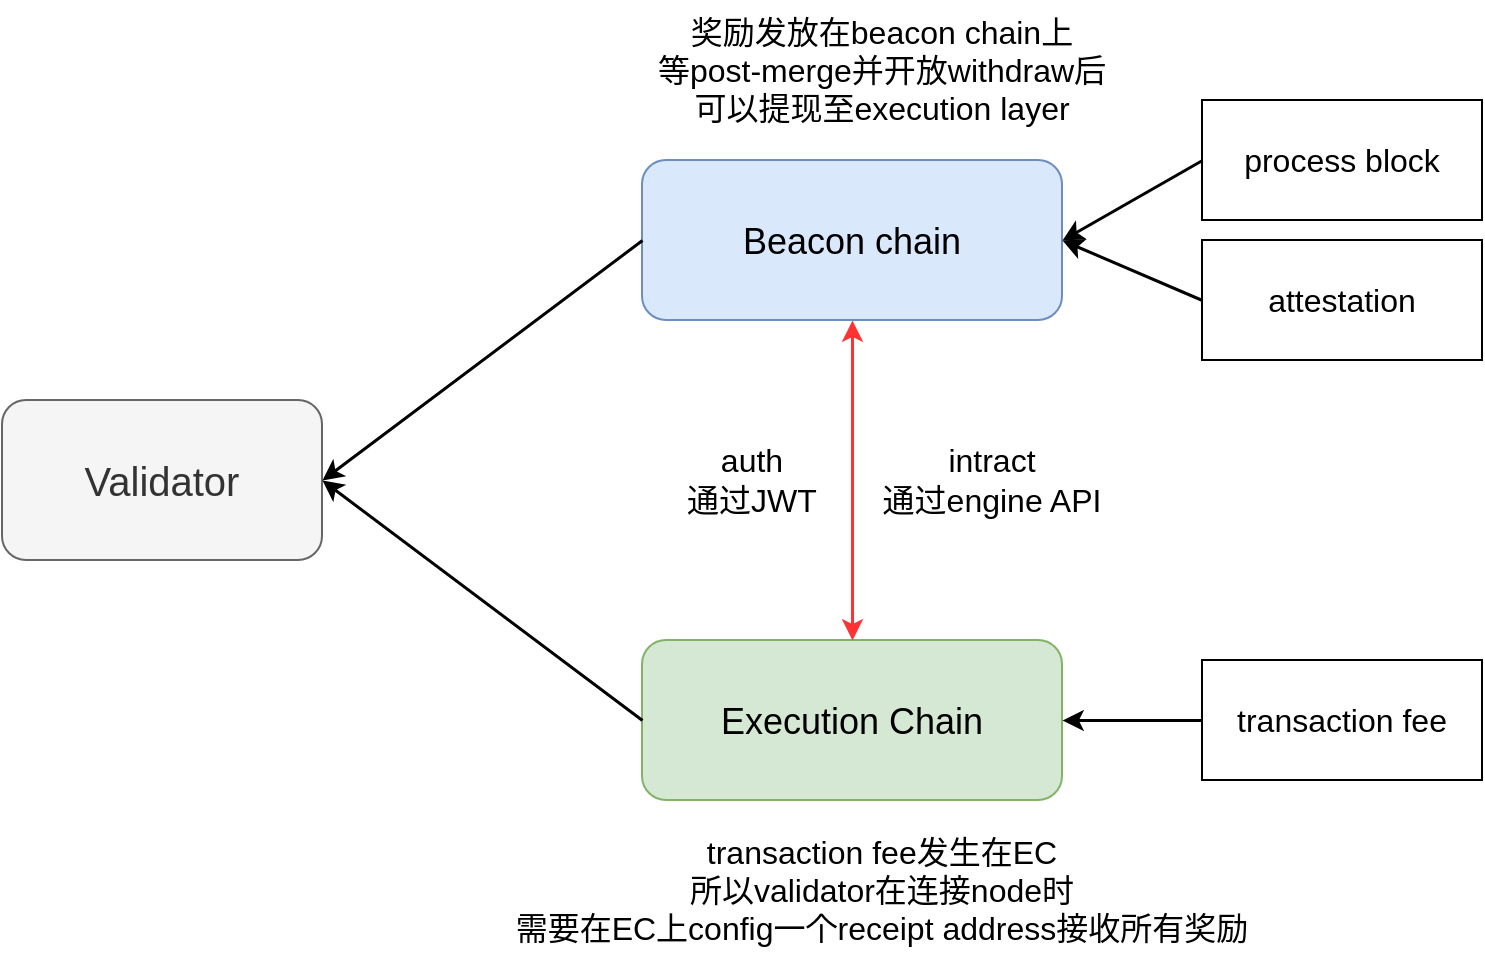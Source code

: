 <mxfile version="20.2.8" type="github">
  <diagram id="NdNx2JGu053G-j5TP742" name="Page-1">
    <mxGraphModel dx="1868" dy="659" grid="1" gridSize="10" guides="1" tooltips="1" connect="1" arrows="1" fold="1" page="1" pageScale="1" pageWidth="850" pageHeight="1100" math="0" shadow="0">
      <root>
        <mxCell id="0" />
        <mxCell id="1" parent="0" />
        <mxCell id="IfoGUkVT0MuTuoycNDT3-1" value="&lt;font style=&quot;font-size: 20px;&quot;&gt;Validator&lt;/font&gt;" style="rounded=1;whiteSpace=wrap;html=1;fillColor=#f5f5f5;fontColor=#333333;strokeColor=#666666;" vertex="1" parent="1">
          <mxGeometry x="-80" y="280" width="160" height="80" as="geometry" />
        </mxCell>
        <mxCell id="IfoGUkVT0MuTuoycNDT3-4" value="&lt;font style=&quot;font-size: 18px;&quot;&gt;Execution Chain&lt;/font&gt;" style="rounded=1;whiteSpace=wrap;html=1;fontSize=20;fillColor=#d5e8d4;strokeColor=#82b366;" vertex="1" parent="1">
          <mxGeometry x="240" y="400" width="210" height="80" as="geometry" />
        </mxCell>
        <mxCell id="IfoGUkVT0MuTuoycNDT3-5" value="&lt;font style=&quot;font-size: 18px;&quot;&gt;Beacon chain&lt;/font&gt;" style="rounded=1;whiteSpace=wrap;html=1;fontSize=20;fillColor=#dae8fc;strokeColor=#6c8ebf;" vertex="1" parent="1">
          <mxGeometry x="240" y="160" width="210" height="80" as="geometry" />
        </mxCell>
        <mxCell id="IfoGUkVT0MuTuoycNDT3-6" value="" style="endArrow=classic;html=1;rounded=0;fontSize=18;strokeWidth=1.5;exitX=0;exitY=0.5;exitDx=0;exitDy=0;entryX=1;entryY=0.5;entryDx=0;entryDy=0;" edge="1" parent="1" source="IfoGUkVT0MuTuoycNDT3-5" target="IfoGUkVT0MuTuoycNDT3-1">
          <mxGeometry width="50" height="50" relative="1" as="geometry">
            <mxPoint x="400" y="360" as="sourcePoint" />
            <mxPoint x="450" y="310" as="targetPoint" />
          </mxGeometry>
        </mxCell>
        <mxCell id="IfoGUkVT0MuTuoycNDT3-7" value="" style="endArrow=classic;html=1;rounded=0;fontSize=18;strokeWidth=1.5;exitX=0;exitY=0.5;exitDx=0;exitDy=0;entryX=1;entryY=0.5;entryDx=0;entryDy=0;" edge="1" parent="1" source="IfoGUkVT0MuTuoycNDT3-4" target="IfoGUkVT0MuTuoycNDT3-1">
          <mxGeometry width="50" height="50" relative="1" as="geometry">
            <mxPoint x="250" y="210" as="sourcePoint" />
            <mxPoint x="170" y="330" as="targetPoint" />
          </mxGeometry>
        </mxCell>
        <mxCell id="IfoGUkVT0MuTuoycNDT3-8" value="&lt;font style=&quot;font-size: 16px;&quot;&gt;process block&lt;/font&gt;" style="rounded=0;whiteSpace=wrap;html=1;fontSize=18;" vertex="1" parent="1">
          <mxGeometry x="520" y="130" width="140" height="60" as="geometry" />
        </mxCell>
        <mxCell id="IfoGUkVT0MuTuoycNDT3-10" value="&lt;font style=&quot;font-size: 16px;&quot;&gt;attestation&lt;/font&gt;" style="rounded=0;whiteSpace=wrap;html=1;fontSize=18;" vertex="1" parent="1">
          <mxGeometry x="520" y="200" width="140" height="60" as="geometry" />
        </mxCell>
        <mxCell id="IfoGUkVT0MuTuoycNDT3-11" value="" style="endArrow=classic;html=1;rounded=0;fontSize=18;strokeWidth=1.5;exitX=0;exitY=0.5;exitDx=0;exitDy=0;entryX=1;entryY=0.5;entryDx=0;entryDy=0;" edge="1" parent="1" source="IfoGUkVT0MuTuoycNDT3-8" target="IfoGUkVT0MuTuoycNDT3-5">
          <mxGeometry width="50" height="50" relative="1" as="geometry">
            <mxPoint x="250" y="210" as="sourcePoint" />
            <mxPoint x="90" y="330" as="targetPoint" />
          </mxGeometry>
        </mxCell>
        <mxCell id="IfoGUkVT0MuTuoycNDT3-12" value="" style="endArrow=classic;html=1;rounded=0;fontSize=18;strokeWidth=1.5;exitX=0;exitY=0.5;exitDx=0;exitDy=0;entryX=1;entryY=0.5;entryDx=0;entryDy=0;" edge="1" parent="1" source="IfoGUkVT0MuTuoycNDT3-10" target="IfoGUkVT0MuTuoycNDT3-5">
          <mxGeometry width="50" height="50" relative="1" as="geometry">
            <mxPoint x="520" y="160" as="sourcePoint" />
            <mxPoint x="460" y="210" as="targetPoint" />
          </mxGeometry>
        </mxCell>
        <mxCell id="IfoGUkVT0MuTuoycNDT3-13" value="&lt;span style=&quot;font-size: 16px;&quot;&gt;transaction fee&lt;/span&gt;" style="rounded=0;whiteSpace=wrap;html=1;fontSize=18;" vertex="1" parent="1">
          <mxGeometry x="520" y="410" width="140" height="60" as="geometry" />
        </mxCell>
        <mxCell id="IfoGUkVT0MuTuoycNDT3-14" value="" style="endArrow=classic;html=1;rounded=0;fontSize=18;strokeWidth=1.5;exitX=0;exitY=0.5;exitDx=0;exitDy=0;entryX=1;entryY=0.5;entryDx=0;entryDy=0;" edge="1" parent="1" source="IfoGUkVT0MuTuoycNDT3-13" target="IfoGUkVT0MuTuoycNDT3-4">
          <mxGeometry width="50" height="50" relative="1" as="geometry">
            <mxPoint x="530" y="240" as="sourcePoint" />
            <mxPoint x="460" y="210" as="targetPoint" />
          </mxGeometry>
        </mxCell>
        <mxCell id="IfoGUkVT0MuTuoycNDT3-15" value="奖励发放在beacon chain上&lt;br&gt;等post-merge并开放withdraw后&lt;br&gt;可以提现至execution layer" style="text;html=1;strokeColor=none;fillColor=none;align=center;verticalAlign=middle;whiteSpace=wrap;rounded=0;fontSize=16;" vertex="1" parent="1">
          <mxGeometry x="150" y="80" width="420" height="70" as="geometry" />
        </mxCell>
        <mxCell id="IfoGUkVT0MuTuoycNDT3-16" value="transaction fee发生在EC&lt;br&gt;所以validator在连接node时&lt;br&gt;需要在EC上config一个receipt address接收所有奖励" style="text;html=1;strokeColor=none;fillColor=none;align=center;verticalAlign=middle;whiteSpace=wrap;rounded=0;fontSize=16;" vertex="1" parent="1">
          <mxGeometry x="150" y="490" width="420" height="70" as="geometry" />
        </mxCell>
        <mxCell id="IfoGUkVT0MuTuoycNDT3-18" value="" style="endArrow=classic;startArrow=classic;html=1;rounded=0;strokeWidth=1.5;fontSize=16;entryX=0.5;entryY=1;entryDx=0;entryDy=0;exitX=0.5;exitY=0;exitDx=0;exitDy=0;strokeColor=#FF3333;" edge="1" parent="1" source="IfoGUkVT0MuTuoycNDT3-4" target="IfoGUkVT0MuTuoycNDT3-5">
          <mxGeometry width="50" height="50" relative="1" as="geometry">
            <mxPoint x="400" y="380" as="sourcePoint" />
            <mxPoint x="450" y="330" as="targetPoint" />
          </mxGeometry>
        </mxCell>
        <mxCell id="IfoGUkVT0MuTuoycNDT3-19" value="auth&lt;br&gt;通过JWT" style="text;html=1;strokeColor=none;fillColor=none;align=center;verticalAlign=middle;whiteSpace=wrap;rounded=0;fontSize=16;" vertex="1" parent="1">
          <mxGeometry x="230" y="310" width="130" height="20" as="geometry" />
        </mxCell>
        <mxCell id="IfoGUkVT0MuTuoycNDT3-20" value="intract&lt;br&gt;通过engine API" style="text;html=1;strokeColor=none;fillColor=none;align=center;verticalAlign=middle;whiteSpace=wrap;rounded=0;fontSize=16;" vertex="1" parent="1">
          <mxGeometry x="350" y="310" width="130" height="20" as="geometry" />
        </mxCell>
        <mxCell id="IfoGUkVT0MuTuoycNDT3-21" style="edgeStyle=orthogonalEdgeStyle;rounded=0;orthogonalLoop=1;jettySize=auto;html=1;exitX=0.5;exitY=1;exitDx=0;exitDy=0;strokeWidth=1.5;fontSize=16;" edge="1" parent="1" source="IfoGUkVT0MuTuoycNDT3-19" target="IfoGUkVT0MuTuoycNDT3-19">
          <mxGeometry relative="1" as="geometry" />
        </mxCell>
      </root>
    </mxGraphModel>
  </diagram>
</mxfile>
